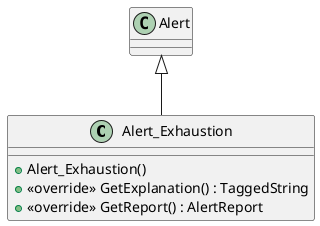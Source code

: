 @startuml
class Alert_Exhaustion {
    + Alert_Exhaustion()
    + <<override>> GetExplanation() : TaggedString
    + <<override>> GetReport() : AlertReport
}
Alert <|-- Alert_Exhaustion
@enduml
